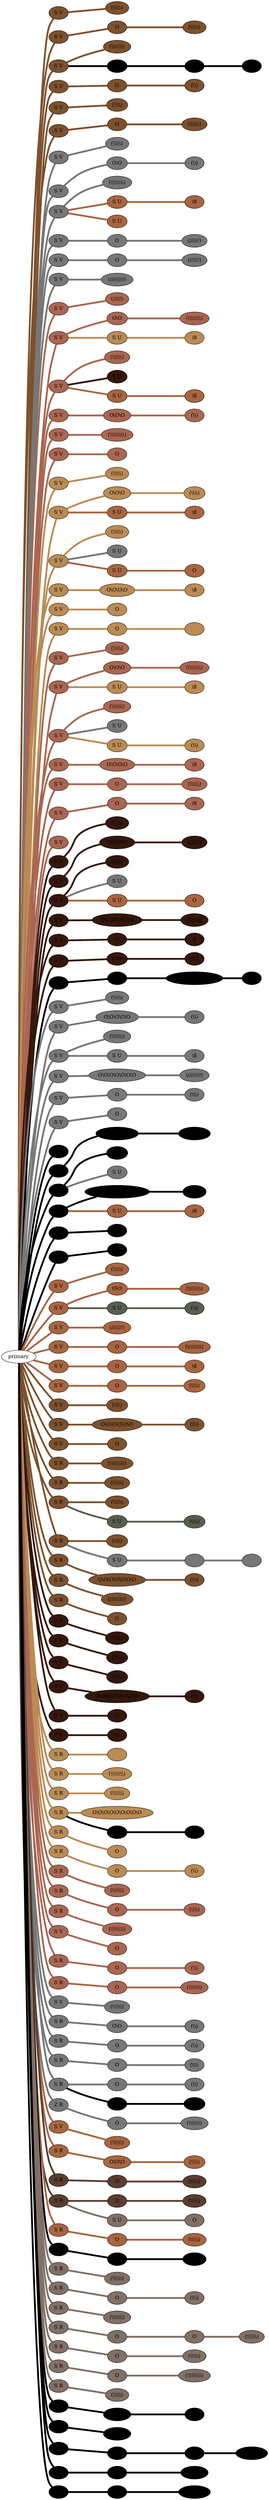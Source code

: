graph {
 graph [rankdir=LR]
"1" [qtype="pendant_node", pendant_colors="#7D512D", pendant_ply="S", pendant_attach="V", pendant_length="36", label="S V", style=filled, fillcolor="#7D512D"]
"primary" -- "1" [qtype="pendant_link",penwidth=5,color="#7D512D"]
"1:0" [qtype="knot_node", knot_value="5", knot_type="L", knot_position="15.5", knot_spin="Z", label="(\\\\\\\\\\)", style=filled, fillcolor="#7D512D"]
"1" -- "1:0" [qtype="knot_link",penwidth=5,color="#7D512D"]
"2" [qtype="pendant_node", pendant_colors="#7D512D", pendant_ply="S", pendant_attach="V", pendant_length="36", label="S V", style=filled, fillcolor="#7D512D"]
"primary" -- "2" [qtype="pendant_link",penwidth=5,color="#7D512D"]
"2:0" [qtype="knot_node", knot_value="1", knot_type="S", knot_position="8.0", knot_spin="Z", label="O", style=filled, fillcolor="#7D512D"]
"2" -- "2:0" [qtype="knot_link",penwidth=5,color="#7D512D"]
"2:1" [qtype="knot_node", knot_value="5", knot_type="L", knot_position="16.0", knot_spin="Z", label="(\\\\\\\\\\)", style=filled, fillcolor="#7D512D"]
"2:0" -- "2:1" [qtype="knot_link",penwidth=5,color="#7D512D"]
"3" [qtype="pendant_node", pendant_colors="#7D512D", pendant_ply="S", pendant_attach="V", pendant_length="37", label="S V", style=filled, fillcolor="#7D512D"]
"primary" -- "3" [qtype="pendant_link",penwidth=5,color="#7D512D"]
"3:0" [qtype="knot_node", knot_value="7", knot_type="L", knot_position="17.0", knot_spin="Z", label="(\\\\\\\\\\\\\\)", style=filled, fillcolor="#7D512D"]
"3" -- "3:0" [qtype="knot_link",penwidth=5,color="#7D512D"]
"3s1" [qtype="pendant_node", pendant_colors="#000000", pendant_ply="S", pendant_attach="U", pendant_length="24", label="S U", style=filled, fillcolor="#000000"]
"3" -- "3s1" [qtype="pendant_link",penwidth=5,color="#000000"]
"3s1:0" [qtype="knot_node", knot_value="1", knot_type="S", knot_position="3.0", knot_spin="Z", label="O", style=filled, fillcolor="#000000"]
"3s1" -- "3s1:0" [qtype="knot_link",penwidth=5,color="#000000"]
"3s1:1" [qtype="knot_node", knot_value="1", knot_type="E", knot_position="12.0", knot_spin="Z", label="\\8", style=filled, fillcolor="#000000"]
"3s1:0" -- "3s1:1" [qtype="knot_link",penwidth=5,color="#000000"]
"4" [qtype="pendant_node", pendant_colors="#7D512D", pendant_ply="S", pendant_attach="V", pendant_length="38", label="S V", style=filled, fillcolor="#7D512D"]
"primary" -- "4" [qtype="pendant_link",penwidth=5,color="#7D512D"]
"4:0" [qtype="knot_node", knot_value="1", knot_type="S", knot_position="8.5", knot_spin="Z", label="O", style=filled, fillcolor="#7D512D"]
"4" -- "4:0" [qtype="knot_link",penwidth=5,color="#7D512D"]
"4:1" [qtype="knot_node", knot_value="2", knot_type="L", knot_position="18.0", knot_spin="Z", label="(\\\\)", style=filled, fillcolor="#7D512D"]
"4:0" -- "4:1" [qtype="knot_link",penwidth=5,color="#7D512D"]
"5" [qtype="pendant_node", pendant_colors="#7D512D", pendant_ply="S", pendant_attach="V", pendant_length="40", label="S V", style=filled, fillcolor="#7D512D"]
"primary" -- "5" [qtype="pendant_link",penwidth=5,color="#7D512D"]
"5:0" [qtype="knot_node", knot_value="4", knot_type="L", knot_position="18.0", knot_spin="Z", label="(\\\\\\\\)", style=filled, fillcolor="#7D512D"]
"5" -- "5:0" [qtype="knot_link",penwidth=5,color="#7D512D"]
"6" [qtype="pendant_node", pendant_colors="#7D512D", pendant_ply="S", pendant_attach="V", pendant_length="36", label="S V", style=filled, fillcolor="#7D512D"]
"primary" -- "6" [qtype="pendant_link",penwidth=5,color="#7D512D"]
"6:0" [qtype="knot_node", knot_value="1", knot_type="S", knot_position="8.5", knot_spin="Z", label="O", style=filled, fillcolor="#7D512D"]
"6" -- "6:0" [qtype="knot_link",penwidth=5,color="#7D512D"]
"6:1" [qtype="knot_node", knot_value="6", knot_type="L", knot_position="18.0", knot_spin="Z", label="(\\\\\\\\\\\\)", style=filled, fillcolor="#7D512D"]
"6:0" -- "6:1" [qtype="knot_link",penwidth=5,color="#7D512D"]
"7" [qtype="pendant_node", pendant_colors="#777777", pendant_ply="S", pendant_attach="V", pendant_length="43", label="S V", style=filled, fillcolor="#777777"]
"primary" -- "7" [qtype="pendant_link",penwidth=5,color="#777777"]
"7:0" [qtype="knot_node", knot_value="5", knot_type="L", knot_position="16.0", knot_spin="Z", label="(\\\\\\\\\\)", style=filled, fillcolor="#777777"]
"7" -- "7:0" [qtype="knot_link",penwidth=5,color="#777777"]
"8" [qtype="pendant_node", pendant_colors="#777777", pendant_ply="S", pendant_attach="V", pendant_length="47", label="S V", style=filled, fillcolor="#777777"]
"primary" -- "8" [qtype="pendant_link",penwidth=5,color="#777777"]
"8:0" [qtype="knot_node", knot_value="2", knot_type="S", knot_position="7.5", knot_spin="Z", label="O\\O", style=filled, fillcolor="#777777"]
"8" -- "8:0" [qtype="knot_link",penwidth=5,color="#777777"]
"8:1" [qtype="knot_node", knot_value="2", knot_type="L", knot_position="16.5", knot_spin="Z", label="(\\\\)", style=filled, fillcolor="#777777"]
"8:0" -- "8:1" [qtype="knot_link",penwidth=5,color="#777777"]
"9" [qtype="pendant_node", pendant_colors="#777777", pendant_ply="S", pendant_attach="V", pendant_length="45", label="S V", style=filled, fillcolor="#777777"]
"primary" -- "9" [qtype="pendant_link",penwidth=5,color="#777777"]
"9:0" [qtype="knot_node", knot_value="8", knot_type="L", knot_position="16.5", knot_spin="Z", label="(\\\\\\\\\\\\\\\\)", style=filled, fillcolor="#777777"]
"9" -- "9:0" [qtype="knot_link",penwidth=5,color="#777777"]
"9s1" [qtype="pendant_node", pendant_colors="#A86540", pendant_ply="S", pendant_attach="U", pendant_length="17", label="S U", style=filled, fillcolor="#A86540"]
"9" -- "9s1" [qtype="pendant_link",penwidth=5,color="#A86540"]
"9s1:0" [qtype="knot_node", knot_value="1", knot_type="E", knot_position="7.0", knot_spin="Z", label="\\8", style=filled, fillcolor="#A86540"]
"9s1" -- "9s1:0" [qtype="knot_link",penwidth=5,color="#A86540"]
"9s2" [qtype="pendant_node", pendant_colors="#A86540", pendant_ply="S", pendant_attach="U", pendant_length="7", label="S U", style=filled, fillcolor="#A86540"]
"9" -- "9s2" [qtype="pendant_link",penwidth=5,color="#A86540"]
"10" [qtype="pendant_node", pendant_colors="#777777", pendant_ply="S", pendant_attach="V", pendant_length="43", label="S V", style=filled, fillcolor="#777777"]
"primary" -- "10" [qtype="pendant_link",penwidth=5,color="#777777"]
"10:0" [qtype="knot_node", knot_value="1", knot_type="S", knot_position="7.0", knot_spin="Z", label="O", style=filled, fillcolor="#777777"]
"10" -- "10:0" [qtype="knot_link",penwidth=5,color="#777777"]
"10:1" [qtype="knot_node", knot_value="6", knot_type="L", knot_position="17.5", knot_spin="S", label="(//////)", style=filled, fillcolor="#777777"]
"10:0" -- "10:1" [qtype="knot_link",penwidth=5,color="#777777"]
"11" [qtype="pendant_node", pendant_colors="#777777", pendant_ply="S", pendant_attach="V", pendant_length="43", label="S V", style=filled, fillcolor="#777777"]
"primary" -- "11" [qtype="pendant_link",penwidth=5,color="#777777"]
"11:0" [qtype="knot_node", knot_value="1", knot_type="S", knot_position="7.0", knot_spin="Z", label="O", style=filled, fillcolor="#777777"]
"11" -- "11:0" [qtype="knot_link",penwidth=5,color="#777777"]
"11:1" [qtype="knot_node", knot_value="6", knot_type="L", knot_position="17.5", knot_spin="S", label="(//////)", style=filled, fillcolor="#777777"]
"11:0" -- "11:1" [qtype="knot_link",penwidth=5,color="#777777"]
"12" [qtype="pendant_node", pendant_colors="#777777", pendant_ply="S", pendant_attach="V", pendant_length="41", label="S V", style=filled, fillcolor="#777777"]
"primary" -- "12" [qtype="pendant_link",penwidth=5,color="#777777"]
"12:0" [qtype="knot_node", knot_value="9", knot_type="L", knot_position="18.0", knot_spin="S", label="(/////////)", style=filled, fillcolor="#777777"]
"12" -- "12:0" [qtype="knot_link",penwidth=5,color="#777777"]
"13" [qtype="pendant_node", pendant_colors="#AA6651", pendant_ply="S", pendant_attach="V", pendant_length="46", label="S V", style=filled, fillcolor="#AA6651"]
"primary" -- "13" [qtype="pendant_link",penwidth=5,color="#AA6651"]
"13:0" [qtype="knot_node", knot_value="5", knot_type="L", knot_position="19.5", knot_spin="S", label="(/////)", style=filled, fillcolor="#AA6651"]
"13" -- "13:0" [qtype="knot_link",penwidth=5,color="#AA6651"]
"14" [qtype="pendant_node", pendant_colors="#AA6651", pendant_ply="S", pendant_attach="V", pendant_length="34", label="S V", style=filled, fillcolor="#AA6651"]
"primary" -- "14" [qtype="pendant_link",penwidth=5,color="#AA6651"]
"14:0" [qtype="knot_node", knot_value="2", knot_type="S", knot_position="8.0", knot_spin="Z", label="O\\O", style=filled, fillcolor="#AA6651"]
"14" -- "14:0" [qtype="knot_link",penwidth=5,color="#AA6651"]
"14:1" [qtype="knot_node", knot_value="8", knot_type="L", knot_position="20.0", knot_spin="Z", label="(\\\\\\\\\\\\\\\\)", style=filled, fillcolor="#AA6651"]
"14:0" -- "14:1" [qtype="knot_link",penwidth=5,color="#AA6651"]
"14s1" [qtype="pendant_node", pendant_colors="#BB8B54", pendant_ply="S", pendant_attach="U", pendant_length="33", label="S U", style=filled, fillcolor="#BB8B54"]
"14" -- "14s1" [qtype="pendant_link",penwidth=5,color="#BB8B54"]
"14s1:0" [qtype="knot_node", knot_value="1", knot_type="E", knot_position="11.0", knot_spin="Z", label="\\8", style=filled, fillcolor="#BB8B54"]
"14s1" -- "14s1:0" [qtype="knot_link",penwidth=5,color="#BB8B54"]
"15" [qtype="pendant_node", pendant_colors="#AA6651", pendant_ply="S", pendant_attach="V", pendant_length="42", label="S V", style=filled, fillcolor="#AA6651"]
"primary" -- "15" [qtype="pendant_link",penwidth=5,color="#AA6651"]
"15:0" [qtype="knot_node", knot_value="6", knot_type="L", knot_position="18.5", knot_spin="Z", label="(\\\\\\\\\\\\)", style=filled, fillcolor="#AA6651"]
"15" -- "15:0" [qtype="knot_link",penwidth=5,color="#AA6651"]
"15s1" [qtype="pendant_node", pendant_colors="#35170C", pendant_ply="S", pendant_attach="U", pendant_length="0", label="S U", style=filled, fillcolor="#35170C"]
"15" -- "15s1" [qtype="pendant_link",penwidth=5,color="#35170C"]
"15s2" [qtype="pendant_node", pendant_colors="#A86540", pendant_ply="S", pendant_attach="U", pendant_length="17", label="S U", style=filled, fillcolor="#A86540"]
"15" -- "15s2" [qtype="pendant_link",penwidth=5,color="#A86540"]
"15s2:0" [qtype="knot_node", knot_value="1", knot_type="E", knot_position="7.5", knot_spin="Z", label="\\8", style=filled, fillcolor="#A86540"]
"15s2" -- "15s2:0" [qtype="knot_link",penwidth=5,color="#A86540"]
"16" [qtype="pendant_node", pendant_colors="#AA6651", pendant_ply="S", pendant_attach="V", pendant_length="44", label="S V", style=filled, fillcolor="#AA6651"]
"primary" -- "16" [qtype="pendant_link",penwidth=5,color="#AA6651"]
"16:0" [qtype="knot_node", knot_value="3", knot_type="S", knot_position="8.0", knot_spin="Z", label="O\\O\\O", style=filled, fillcolor="#AA6651"]
"16" -- "16:0" [qtype="knot_link",penwidth=5,color="#AA6651"]
"16:1" [qtype="knot_node", knot_value="2", knot_type="L", knot_position="18.5", knot_spin="Z", label="(\\\\)", style=filled, fillcolor="#AA6651"]
"16:0" -- "16:1" [qtype="knot_link",penwidth=5,color="#AA6651"]
"17" [qtype="pendant_node", pendant_colors="#AA6651", pendant_ply="S", pendant_attach="V", pendant_length="38", label="S V", style=filled, fillcolor="#AA6651"]
"primary" -- "17" [qtype="pendant_link",penwidth=5,color="#AA6651"]
"17:0" [qtype="knot_node", knot_value="9", knot_type="L", knot_position="19.0", knot_spin="Z", label="(\\\\\\\\\\\\\\\\\\)", style=filled, fillcolor="#AA6651"]
"17" -- "17:0" [qtype="knot_link",penwidth=5,color="#AA6651"]
"18" [qtype="pendant_node", pendant_colors="#AA6651", pendant_ply="S", pendant_attach="V", pendant_length="48", label="S V", style=filled, fillcolor="#AA6651"]
"primary" -- "18" [qtype="pendant_link",penwidth=5,color="#AA6651"]
"18:0" [qtype="knot_node", knot_value="1", knot_type="S", knot_position="8.0", knot_spin="Z", label="O", style=filled, fillcolor="#AA6651"]
"18" -- "18:0" [qtype="knot_link",penwidth=5,color="#AA6651"]
"19" [qtype="pendant_node", pendant_colors="#BB8B54", pendant_ply="S", pendant_attach="V", pendant_length="47", label="S V", style=filled, fillcolor="#BB8B54"]
"primary" -- "19" [qtype="pendant_link",penwidth=5,color="#BB8B54"]
"19:0" [qtype="knot_node", knot_value="5", knot_type="L", knot_position="19.0", knot_spin="Z", label="(\\\\\\\\\\)", style=filled, fillcolor="#BB8B54"]
"19" -- "19:0" [qtype="knot_link",penwidth=5,color="#BB8B54"]
"20" [qtype="pendant_node", pendant_colors="#BB8B54", pendant_ply="S", pendant_attach="V", pendant_length="45", label="S V", style=filled, fillcolor="#BB8B54"]
"primary" -- "20" [qtype="pendant_link",penwidth=5,color="#BB8B54"]
"20:0" [qtype="knot_node", knot_value="3", knot_type="S", knot_position="6.5", knot_spin="Z", label="O\\O\\O", style=filled, fillcolor="#BB8B54"]
"20" -- "20:0" [qtype="knot_link",penwidth=5,color="#BB8B54"]
"20:1" [qtype="knot_node", knot_value="4", knot_type="L", knot_position="20.0", knot_spin="Z", label="(\\\\\\\\)", style=filled, fillcolor="#BB8B54"]
"20:0" -- "20:1" [qtype="knot_link",penwidth=5,color="#BB8B54"]
"20s1" [qtype="pendant_node", pendant_colors="#A86540", pendant_ply="S", pendant_attach="U", pendant_length="14", label="S U", style=filled, fillcolor="#A86540"]
"20" -- "20s1" [qtype="pendant_link",penwidth=5,color="#A86540"]
"20s1:0" [qtype="knot_node", knot_value="1", knot_type="E", knot_position="8.0", knot_spin="Z", label="\\8", style=filled, fillcolor="#A86540"]
"20s1" -- "20s1:0" [qtype="knot_link",penwidth=5,color="#A86540"]
"21" [qtype="pendant_node", pendant_colors="#BB8B54", pendant_ply="S", pendant_attach="V", pendant_length="47", label="S V", style=filled, fillcolor="#BB8B54"]
"primary" -- "21" [qtype="pendant_link",penwidth=5,color="#BB8B54"]
"21:0" [qtype="knot_node", knot_value="5", knot_type="L", knot_position="19.5", knot_spin="Z", label="(\\\\\\\\\\)", style=filled, fillcolor="#BB8B54"]
"21" -- "21:0" [qtype="knot_link",penwidth=5,color="#BB8B54"]
"21s1" [qtype="pendant_node", pendant_colors="#777777", pendant_ply="S", pendant_attach="U", pendant_length="2", label="S U", style=filled, fillcolor="#777777"]
"21" -- "21s1" [qtype="pendant_link",penwidth=5,color="#777777"]
"21s2" [qtype="pendant_node", pendant_colors="#A86540,#777777", pendant_ply="S", pendant_attach="U", pendant_length="10", label="S U", style=filled, fillcolor="#A86540"]
"21" -- "21s2" [qtype="pendant_link",penwidth=5,color="#A86540"]
"21s2:0" [qtype="knot_node", knot_value="1", knot_type="S", knot_position="2.5", knot_spin="Z", label="O", style=filled, fillcolor="#A86540"]
"21s2" -- "21s2:0" [qtype="knot_link",penwidth=5,color="#A86540"]
"22" [qtype="pendant_node", pendant_colors="#BB8B54", pendant_ply="S", pendant_attach="V", pendant_length="48", label="S V", style=filled, fillcolor="#BB8B54"]
"primary" -- "22" [qtype="pendant_link",penwidth=5,color="#BB8B54"]
"22:0" [qtype="knot_node", knot_value="4", knot_type="S", knot_position="7.0", knot_spin="Z", label="O\\O\\O\\O", style=filled, fillcolor="#BB8B54"]
"22" -- "22:0" [qtype="knot_link",penwidth=5,color="#BB8B54"]
"22:1" [qtype="knot_node", knot_value="1", knot_type="E", knot_position="19.0", knot_spin="Z", label="\\8", style=filled, fillcolor="#BB8B54"]
"22:0" -- "22:1" [qtype="knot_link",penwidth=5,color="#BB8B54"]
"23" [qtype="pendant_node", pendant_colors="#BB8B54", pendant_ply="S", pendant_attach="V", pendant_length="47", label="S V", style=filled, fillcolor="#BB8B54"]
"primary" -- "23" [qtype="pendant_link",penwidth=5,color="#BB8B54"]
"23:0" [qtype="knot_node", knot_value="1", knot_type="S", knot_position="6.5", knot_spin="Z", label="O", style=filled, fillcolor="#BB8B54"]
"23" -- "23:0" [qtype="knot_link",penwidth=5,color="#BB8B54"]
"24" [qtype="pendant_node", pendant_colors="#BB8B54", pendant_ply="S", pendant_attach="V", pendant_length="47", label="S V", style=filled, fillcolor="#BB8B54"]
"primary" -- "24" [qtype="pendant_link",penwidth=5,color="#BB8B54"]
"24:0" [qtype="knot_node", knot_value="1", knot_type="S", knot_position="7.0", knot_spin="Z", label="O", style=filled, fillcolor="#BB8B54"]
"24" -- "24:0" [qtype="knot_link",penwidth=5,color="#BB8B54"]
"24:1" [qtype="knot_node", knot_value="1", knot_type="9L", knot_position="19.0", knot_spin="Z", label="", style=filled, fillcolor="#BB8B54"]
"24:0" -- "24:1" [qtype="knot_link",penwidth=5,color="#BB8B54"]
"25" [qtype="pendant_node", pendant_colors="#AA6651,#777777", pendant_ply="S", pendant_attach="V", pendant_length="45", label="S V", style=filled, fillcolor="#AA6651"]
"primary" -- "25" [qtype="pendant_link",penwidth=5,color="#AA6651"]
"25:0" [qtype="knot_node", knot_value="5", knot_type="L", knot_position="21.0", knot_spin="Z", label="(\\\\\\\\\\)", style=filled, fillcolor="#AA6651"]
"25" -- "25:0" [qtype="knot_link",penwidth=5,color="#AA6651"]
"26" [qtype="pendant_node", pendant_colors="#AA6651,#777777", pendant_ply="S", pendant_attach="V", pendant_length="36", label="S V", style=filled, fillcolor="#AA6651"]
"primary" -- "26" [qtype="pendant_link",penwidth=5,color="#AA6651"]
"26:0" [qtype="knot_node", knot_value="3", knot_type="S", knot_position="7.5", knot_spin="Z", label="O\\O\\O", style=filled, fillcolor="#AA6651"]
"26" -- "26:0" [qtype="knot_link",penwidth=5,color="#AA6651"]
"26:1" [qtype="knot_node", knot_value="8", knot_type="L", knot_position="20.0", knot_spin="Z", label="(\\\\\\\\\\\\\\\\)", style=filled, fillcolor="#AA6651"]
"26:0" -- "26:1" [qtype="knot_link",penwidth=5,color="#AA6651"]
"26s1" [qtype="pendant_node", pendant_colors="#BB8B54", pendant_ply="S", pendant_attach="U", pendant_length="16", label="S U", style=filled, fillcolor="#BB8B54"]
"26" -- "26s1" [qtype="pendant_link",penwidth=5,color="#BB8B54"]
"26s1:0" [qtype="knot_node", knot_value="1", knot_type="E", knot_position="7.0", knot_spin="Z", label="\\8", style=filled, fillcolor="#BB8B54"]
"26s1" -- "26s1:0" [qtype="knot_link",penwidth=5,color="#BB8B54"]
"27" [qtype="pendant_node", pendant_colors="#AA6651,#777777", pendant_ply="S", pendant_attach="V", pendant_length="40", label="S V", style=filled, fillcolor="#AA6651"]
"primary" -- "27" [qtype="pendant_link",penwidth=5,color="#AA6651"]
"27:0" [qtype="knot_node", knot_value="7", knot_type="L", knot_position="21.0", knot_spin="Z", label="(\\\\\\\\\\\\\\)", style=filled, fillcolor="#AA6651"]
"27" -- "27:0" [qtype="knot_link",penwidth=5,color="#AA6651"]
"27s1" [qtype="pendant_node", pendant_colors="#777777", pendant_ply="S", pendant_attach="U", pendant_length="2", label="S U", style=filled, fillcolor="#777777"]
"27" -- "27s1" [qtype="pendant_link",penwidth=5,color="#777777"]
"27s2" [qtype="pendant_node", pendant_colors="#BB8B54", pendant_ply="S", pendant_attach="U", pendant_length="26", label="S U", style=filled, fillcolor="#BB8B54"]
"27" -- "27s2" [qtype="pendant_link",penwidth=5,color="#BB8B54"]
"27s2:0" [qtype="knot_node", knot_value="2", knot_type="L", knot_position="8.5", knot_spin="Z", label="(\\\\)", style=filled, fillcolor="#BB8B54"]
"27s2" -- "27s2:0" [qtype="knot_link",penwidth=5,color="#BB8B54"]
"28" [qtype="pendant_node", pendant_colors="#AA6651,#777777", pendant_ply="S", pendant_attach="V", pendant_length="42", label="S V", style=filled, fillcolor="#AA6651"]
"primary" -- "28" [qtype="pendant_link",penwidth=5,color="#AA6651"]
"28:0" [qtype="knot_node", knot_value="4", knot_type="S", knot_position="7.0", knot_spin="Z", label="O\\O\\O\\O", style=filled, fillcolor="#AA6651"]
"28" -- "28:0" [qtype="knot_link",penwidth=5,color="#AA6651"]
"28:1" [qtype="knot_node", knot_value="1", knot_type="E", knot_position="20.0", knot_spin="Z", label="\\8", style=filled, fillcolor="#AA6651"]
"28:0" -- "28:1" [qtype="knot_link",penwidth=5,color="#AA6651"]
"29" [qtype="pendant_node", pendant_colors="#AA6651,#777777", pendant_ply="S", pendant_attach="V", pendant_length="43", label="S V", style=filled, fillcolor="#AA6651"]
"primary" -- "29" [qtype="pendant_link",penwidth=5,color="#AA6651"]
"29:0" [qtype="knot_node", knot_value="1", knot_type="S", knot_position="8.0", knot_spin="Z", label="O", style=filled, fillcolor="#AA6651"]
"29" -- "29:0" [qtype="knot_link",penwidth=5,color="#AA6651"]
"29:1" [qtype="knot_node", knot_value="6", knot_type="L", knot_position="20.5", knot_spin="Z", label="(\\\\\\\\\\\\)", style=filled, fillcolor="#AA6651"]
"29:0" -- "29:1" [qtype="knot_link",penwidth=5,color="#AA6651"]
"30" [qtype="pendant_node", pendant_colors="#AA6651,#777777", pendant_ply="S", pendant_attach="V", pendant_length="48", label="S V", style=filled, fillcolor="#AA6651"]
"primary" -- "30" [qtype="pendant_link",penwidth=5,color="#AA6651"]
"30:0" [qtype="knot_node", knot_value="1", knot_type="S", knot_position="8.0", knot_spin="Z", label="O", style=filled, fillcolor="#AA6651"]
"30" -- "30:0" [qtype="knot_link",penwidth=5,color="#AA6651"]
"30:1" [qtype="knot_node", knot_value="1", knot_type="E", knot_position="23.0", knot_spin="S", label="/8", style=filled, fillcolor="#AA6651"]
"30:0" -- "30:1" [qtype="knot_link",penwidth=5,color="#AA6651"]
"31" [qtype="pendant_node", pendant_colors="#AA6651", pendant_ply="S", pendant_attach="V", pendant_length="68", label="S V", style=filled, fillcolor="#AA6651"]
"primary" -- "31" [qtype="pendant_link",penwidth=5,color="#AA6651"]
"32" [qtype="pendant_node", pendant_colors="#35170C,#777777", pendant_ply="S", pendant_attach="V", pendant_length="42", label="S V", style=filled, fillcolor="#35170C"]
"primary" -- "32" [qtype="pendant_link",penwidth=5,color="#35170C"]
"32:0" [qtype="knot_node", knot_value="5", knot_type="L", knot_position="25.0", knot_spin="Z", label="(\\\\\\\\\\)", style=filled, fillcolor="#35170C"]
"32" -- "32:0" [qtype="knot_link",penwidth=5,color="#35170C"]
"33" [qtype="pendant_node", pendant_colors="#35170C,#777777", pendant_ply="S", pendant_attach="V", pendant_length="37", label="S V", style=filled, fillcolor="#35170C"]
"primary" -- "33" [qtype="pendant_link",penwidth=5,color="#35170C"]
"33:0" [qtype="knot_node", knot_value="4", knot_type="S", knot_position="7.0", knot_spin="Z", label="O\\O\\O\\O", style=filled, fillcolor="#35170C"]
"33" -- "33:0" [qtype="knot_link",penwidth=5,color="#35170C"]
"33:1" [qtype="knot_node", knot_value="6", knot_type="L", knot_position="22.0", knot_spin="S", label="(//////)", style=filled, fillcolor="#35170C"]
"33:0" -- "33:1" [qtype="knot_link",penwidth=5,color="#35170C"]
"34" [qtype="pendant_node", pendant_colors="#35170C,#777777", pendant_ply="S", pendant_attach="V", pendant_length="32", label="S V", style=filled, fillcolor="#35170C"]
"primary" -- "34" [qtype="pendant_link",penwidth=5,color="#35170C"]
"34:0" [qtype="knot_node", knot_value="5", knot_type="L", knot_position="23.0", knot_spin="S", label="(/////)", style=filled, fillcolor="#35170C"]
"34" -- "34:0" [qtype="knot_link",penwidth=5,color="#35170C"]
"34s1" [qtype="pendant_node", pendant_colors="#777777", pendant_ply="S", pendant_attach="U", pendant_length="3", label="S U", style=filled, fillcolor="#777777"]
"34" -- "34s1" [qtype="pendant_link",penwidth=5,color="#777777"]
"34s2" [qtype="pendant_node", pendant_colors="#A86540,#777777", pendant_ply="S", pendant_attach="U", pendant_length="16", label="S U", style=filled, fillcolor="#A86540"]
"34" -- "34s2" [qtype="pendant_link",penwidth=5,color="#A86540"]
"34s2:0" [qtype="knot_node", knot_value="1", knot_type="S", knot_position="4.0", knot_spin="Z", label="O", style=filled, fillcolor="#A86540"]
"34s2" -- "34s2:0" [qtype="knot_link",penwidth=5,color="#A86540"]
"35" [qtype="pendant_node", pendant_colors="#35170C,#777777", pendant_ply="S", pendant_attach="V", pendant_length="33", label="S V", style=filled, fillcolor="#35170C"]
"primary" -- "35" [qtype="pendant_link",penwidth=5,color="#35170C"]
"35:0" [qtype="knot_node", knot_value="6", knot_type="S", knot_position="7.5", knot_spin="Z", label="O\\O\\O\\O\\O\\O", style=filled, fillcolor="#35170C"]
"35" -- "35:0" [qtype="knot_link",penwidth=5,color="#35170C"]
"35:1" [qtype="knot_node", knot_value="7", knot_type="L", knot_position="24.0", knot_spin="Z", label="(\\\\\\\\\\\\\\)", style=filled, fillcolor="#35170C"]
"35:0" -- "35:1" [qtype="knot_link",penwidth=5,color="#35170C"]
"36" [qtype="pendant_node", pendant_colors="#35170C,#777777", pendant_ply="S", pendant_attach="V", pendant_length="43", label="S V", style=filled, fillcolor="#35170C"]
"primary" -- "36" [qtype="pendant_link",penwidth=5,color="#35170C"]
"36:0" [qtype="knot_node", knot_value="1", knot_type="S", knot_position="7.5", knot_spin="Z", label="O", style=filled, fillcolor="#35170C"]
"36" -- "36:0" [qtype="knot_link",penwidth=5,color="#35170C"]
"36:1" [qtype="knot_node", knot_value="1", knot_type="E", knot_position="22.0", knot_spin="S", label="/8", style=filled, fillcolor="#35170C"]
"36:0" -- "36:1" [qtype="knot_link",penwidth=5,color="#35170C"]
"37" [qtype="pendant_node", pendant_colors="#35170C,#777777", pendant_ply="S", pendant_attach="V", pendant_length="36", label="S V", style=filled, fillcolor="#35170C"]
"primary" -- "37" [qtype="pendant_link",penwidth=5,color="#35170C"]
"37:0" [qtype="knot_node", knot_value="2", knot_type="S", knot_position="7.0", knot_spin="Z", label="O\\O", style=filled, fillcolor="#35170C"]
"37" -- "37:0" [qtype="knot_link",penwidth=5,color="#35170C"]
"37:1" [qtype="knot_node", knot_value="3", knot_type="L", knot_position="21.0", knot_spin="Z", label="(\\\\\\)", style=filled, fillcolor="#35170C"]
"37:0" -- "37:1" [qtype="knot_link",penwidth=5,color="#35170C"]
"38" [qtype="pendant_node", pendant_colors="#000000", pendant_ply="S", pendant_attach="V", pendant_length="50", label="S V", style=filled, fillcolor="#000000"]
"primary" -- "38" [qtype="pendant_link",penwidth=5,color="#000000"]
"38:0" [qtype="knot_node", knot_value="1", knot_type="S", knot_position="5.0", knot_spin="Z", label="O", style=filled, fillcolor="#000000"]
"38" -- "38:0" [qtype="knot_link",penwidth=5,color="#000000"]
"38:1" [qtype="knot_node", knot_value="7", knot_type="S", knot_position="13.5", knot_spin="Z", label="O\\O\\O\\O\\O\\O\\O", style=filled, fillcolor="#000000"]
"38:0" -- "38:1" [qtype="knot_link",penwidth=5,color="#000000"]
"38:2" [qtype="knot_node", knot_value="2", knot_type="L", knot_position="26.0", knot_spin="Z", label="(\\\\)", style=filled, fillcolor="#000000"]
"38:1" -- "38:2" [qtype="knot_link",penwidth=5,color="#000000"]
"39" [qtype="pendant_node", pendant_colors="#777777", pendant_ply="S", pendant_attach="V", pendant_length="46", label="S V", style=filled, fillcolor="#777777"]
"primary" -- "39" [qtype="pendant_link",penwidth=5,color="#777777"]
"39:0" [qtype="knot_node", knot_value="5", knot_type="L", knot_position="21.5", knot_spin="Z", label="(\\\\\\\\\\)", style=filled, fillcolor="#777777"]
"39" -- "39:0" [qtype="knot_link",penwidth=5,color="#777777"]
"40" [qtype="pendant_node", pendant_colors="#777777", pendant_ply="S", pendant_attach="V", pendant_length="36", label="S V", style=filled, fillcolor="#777777"]
"primary" -- "40" [qtype="pendant_link",penwidth=5,color="#777777"]
"40:0" [qtype="knot_node", knot_value="5", knot_type="S", knot_position="7.5", knot_spin="Z", label="O\\O\\O\\O\\O", style=filled, fillcolor="#777777"]
"40" -- "40:0" [qtype="knot_link",penwidth=5,color="#777777"]
"40:1" [qtype="knot_node", knot_value="2", knot_type="L", knot_position="21.5", knot_spin="Z", label="(\\\\)", style=filled, fillcolor="#777777"]
"40:0" -- "40:1" [qtype="knot_link",penwidth=5,color="#777777"]
"41" [qtype="pendant_node", pendant_colors="#777777", pendant_ply="S", pendant_attach="V", pendant_length="40", label="S V", style=filled, fillcolor="#777777"]
"primary" -- "41" [qtype="pendant_link",penwidth=5,color="#777777"]
"41:0" [qtype="knot_node", knot_value="7", knot_type="L", knot_position="22.0", knot_spin="Z", label="(\\\\\\\\\\\\\\)", style=filled, fillcolor="#777777"]
"41" -- "41:0" [qtype="knot_link",penwidth=5,color="#777777"]
"41s1" [qtype="pendant_node", pendant_colors="#777777,#35170C", pendant_ply="S", pendant_attach="U", pendant_length="11", label="S U", style=filled, fillcolor="#777777"]
"41" -- "41s1" [qtype="pendant_link",penwidth=5,color="#777777"]
"41s1:0" [qtype="knot_node", knot_value="1", knot_type="E", knot_position="5.5", knot_spin="Z", label="\\8", style=filled, fillcolor="#777777"]
"41s1" -- "41s1:0" [qtype="knot_link",penwidth=5,color="#777777"]
"42" [qtype="pendant_node", pendant_colors="#777777", pendant_ply="S", pendant_attach="V", pendant_length="31", label="S V", style=filled, fillcolor="#777777"]
"primary" -- "42" [qtype="pendant_link",penwidth=5,color="#777777"]
"42:0" [qtype="knot_node", knot_value="7", knot_type="S", knot_position="7.0", knot_spin="Z", label="O\\O\\O\\O\\O\\O\\O", style=filled, fillcolor="#777777"]
"42" -- "42:0" [qtype="knot_link",penwidth=5,color="#777777"]
"42:1" [qtype="knot_node", knot_value="8", knot_type="L", knot_position="19.0", knot_spin="S", label="(////////)", style=filled, fillcolor="#777777"]
"42:0" -- "42:1" [qtype="knot_link",penwidth=5,color="#777777"]
"43" [qtype="pendant_node", pendant_colors="#777777", pendant_ply="S", pendant_attach="V", pendant_length="42", label="S V", style=filled, fillcolor="#777777"]
"primary" -- "43" [qtype="pendant_link",penwidth=5,color="#777777"]
"43:0" [qtype="knot_node", knot_value="1", knot_type="S", knot_position="8.0", knot_spin="Z", label="O", style=filled, fillcolor="#777777"]
"43" -- "43:0" [qtype="knot_link",penwidth=5,color="#777777"]
"43:1" [qtype="knot_node", knot_value="3", knot_type="L", knot_position="23.0", knot_spin="Z", label="(\\\\\\)", style=filled, fillcolor="#777777"]
"43:0" -- "43:1" [qtype="knot_link",penwidth=5,color="#777777"]
"44" [qtype="pendant_node", pendant_colors="#777777", pendant_ply="S", pendant_attach="V", pendant_length="46", label="S V", style=filled, fillcolor="#777777"]
"primary" -- "44" [qtype="pendant_link",penwidth=5,color="#777777"]
"44:0" [qtype="knot_node", knot_value="1", knot_type="S", knot_position="8.5", knot_spin="Z", label="O", style=filled, fillcolor="#777777"]
"44" -- "44:0" [qtype="knot_link",penwidth=5,color="#777777"]
"45" [qtype="pendant_node", pendant_colors="#000000", pendant_ply="S", pendant_attach="V", pendant_length="15", label="S V", style=filled, fillcolor="#000000"]
"primary" -- "45" [qtype="pendant_link",penwidth=5,color="#000000"]
"46" [qtype="pendant_node", pendant_colors="#000000", pendant_ply="S", pendant_attach="V", pendant_length="27", label="S V", style=filled, fillcolor="#000000"]
"primary" -- "46" [qtype="pendant_link",penwidth=5,color="#000000"]
"46:0" [qtype="knot_node", knot_value="5", knot_type="S", knot_position="8.0", knot_spin="Z", label="O\\O\\O\\O\\O", style=filled, fillcolor="#000000"]
"46" -- "46:0" [qtype="knot_link",penwidth=5,color="#000000"]
"46:1" [qtype="knot_node", knot_value="9", knot_type="L", knot_position="16.0", knot_spin="Z", label="(\\\\\\\\\\\\\\\\\\)", style=filled, fillcolor="#000000"]
"46:0" -- "46:1" [qtype="knot_link",penwidth=5,color="#000000"]
"47" [qtype="pendant_node", pendant_colors="#000000", pendant_ply="S", pendant_attach="V", pendant_length="38", label="S V", style=filled, fillcolor="#000000"]
"primary" -- "47" [qtype="pendant_link",penwidth=5,color="#000000"]
"47:0" [qtype="knot_node", knot_value="4", knot_type="L", knot_position="21.5", knot_spin="Z", label="(\\\\\\\\)", style=filled, fillcolor="#000000"]
"47" -- "47:0" [qtype="knot_link",penwidth=5,color="#000000"]
"47s1" [qtype="pendant_node", pendant_colors="#777777", pendant_ply="S", pendant_attach="U", pendant_length="3", label="S U", style=filled, fillcolor="#777777"]
"47" -- "47s1" [qtype="pendant_link",penwidth=5,color="#777777"]
"48" [qtype="pendant_node", pendant_colors="#000000", pendant_ply="S", pendant_attach="V", pendant_length="45", label="S V", style=filled, fillcolor="#000000"]
"primary" -- "48" [qtype="pendant_link",penwidth=5,color="#000000"]
"48:0" [qtype="knot_node", knot_value="8", knot_type="S", knot_position="8.0", knot_spin="Z", label="O\\O\\O\\O\\O\\O\\O\\O", style=filled, fillcolor="#000000"]
"48" -- "48:0" [qtype="knot_link",penwidth=5,color="#000000"]
"48:1" [qtype="knot_node", knot_value="5", knot_type="L", knot_position="21.5", knot_spin="Z", label="(\\\\\\\\\\)", style=filled, fillcolor="#000000"]
"48:0" -- "48:1" [qtype="knot_link",penwidth=5,color="#000000"]
"48s1" [qtype="pendant_node", pendant_colors="#A86540,#777777,#000000", pendant_ply="S", pendant_attach="U", pendant_length="23", label="S U", style=filled, fillcolor="#A86540"]
"48" -- "48s1" [qtype="pendant_link",penwidth=5,color="#A86540"]
"48s1:0" [qtype="knot_node", knot_value="1", knot_type="E", knot_position="11.5", knot_spin="S", label="/8", style=filled, fillcolor="#A86540"]
"48s1" -- "48s1:0" [qtype="knot_link",penwidth=5,color="#A86540"]
"49" [qtype="pendant_node", pendant_colors="#000000", pendant_ply="S", pendant_attach="V", pendant_length="43", label="S V", style=filled, fillcolor="#000000"]
"primary" -- "49" [qtype="pendant_link",penwidth=5,color="#000000"]
"49:0" [qtype="knot_node", knot_value="1", knot_type="S", knot_position="9.0", knot_spin="Z", label="O", style=filled, fillcolor="#000000"]
"49" -- "49:0" [qtype="knot_link",penwidth=5,color="#000000"]
"50" [qtype="pendant_node", pendant_colors="#000000", pendant_ply="S", pendant_attach="V", pendant_length="16", label="S V", style=filled, fillcolor="#000000"]
"primary" -- "50" [qtype="pendant_link",penwidth=5,color="#000000"]
"50:0" [qtype="knot_node", knot_value="1", knot_type="S", knot_position="8.0", knot_spin="Z", label="O", style=filled, fillcolor="#000000"]
"50" -- "50:0" [qtype="knot_link",penwidth=5,color="#000000"]
"51" [qtype="pendant_node", pendant_colors="#A86540,#000000", pendant_ply="S", pendant_attach="V", pendant_length="40", label="S V", style=filled, fillcolor="#A86540"]
"primary" -- "51" [qtype="pendant_link",penwidth=5,color="#A86540"]
"51:0" [qtype="knot_node", knot_value="5", knot_type="L", knot_position="22.5", knot_spin="Z", label="(\\\\\\\\\\)", style=filled, fillcolor="#A86540"]
"51" -- "51:0" [qtype="knot_link",penwidth=5,color="#A86540"]
"52" [qtype="pendant_node", pendant_colors="#A86540,#000000", pendant_ply="S", pendant_attach="V", pendant_length="36", label="S V", style=filled, fillcolor="#A86540"]
"primary" -- "52" [qtype="pendant_link",penwidth=5,color="#A86540"]
"52:0" [qtype="knot_node", knot_value="2", knot_type="S", knot_position="8.0", knot_spin="Z", label="O\\O", style=filled, fillcolor="#A86540"]
"52" -- "52:0" [qtype="knot_link",penwidth=5,color="#A86540"]
"52:1" [qtype="knot_node", knot_value="8", knot_type="L", knot_position="21.0", knot_spin="Z", label="(\\\\\\\\\\\\\\\\)", style=filled, fillcolor="#A86540"]
"52:0" -- "52:1" [qtype="knot_link",penwidth=5,color="#A86540"]
"52s1" [qtype="pendant_node", pendant_colors="#575E4E", pendant_ply="S", pendant_attach="U", pendant_length="36", label="S U", style=filled, fillcolor="#575E4E"]
"52" -- "52s1" [qtype="pendant_link",penwidth=5,color="#575E4E"]
"52s1:0" [qtype="knot_node", knot_value="2", knot_type="L", knot_position="20.5", knot_spin="Z", label="(\\\\)", style=filled, fillcolor="#575E4E"]
"52s1" -- "52s1:0" [qtype="knot_link",penwidth=5,color="#575E4E"]
"53" [qtype="pendant_node", pendant_colors="#A86540,#000000", pendant_ply="S", pendant_attach="V", pendant_length="40", label="S V", style=filled, fillcolor="#A86540"]
"primary" -- "53" [qtype="pendant_link",penwidth=5,color="#A86540"]
"53:0" [qtype="knot_node", knot_value="7", knot_type="L", knot_position="22.5", knot_spin="S", label="(///////)", style=filled, fillcolor="#A86540"]
"53" -- "53:0" [qtype="knot_link",penwidth=5,color="#A86540"]
"54" [qtype="pendant_node", pendant_colors="#A86540,#000000", pendant_ply="S", pendant_attach="V", pendant_length="35", label="S V", style=filled, fillcolor="#A86540"]
"primary" -- "54" [qtype="pendant_link",penwidth=5,color="#A86540"]
"54:0" [qtype="knot_node", knot_value="1", knot_type="S", knot_position="4.5", knot_spin="Z", label="O", style=filled, fillcolor="#A86540"]
"54" -- "54:0" [qtype="knot_link",penwidth=5,color="#A86540"]
"54:1" [qtype="knot_node", knot_value="9", knot_type="L", knot_position="20.5", knot_spin="Z", label="(\\\\\\\\\\\\\\\\\\)", style=filled, fillcolor="#A86540"]
"54:0" -- "54:1" [qtype="knot_link",penwidth=5,color="#A86540"]
"55" [qtype="pendant_node", pendant_colors="#A86540,#000000", pendant_ply="S", pendant_attach="V", pendant_length="45", label="S V", style=filled, fillcolor="#A86540"]
"primary" -- "55" [qtype="pendant_link",penwidth=5,color="#A86540"]
"55:0" [qtype="knot_node", knot_value="1", knot_type="S", knot_position="6.5", knot_spin="Z", label="O", style=filled, fillcolor="#A86540"]
"55" -- "55:0" [qtype="knot_link",penwidth=5,color="#A86540"]
"55:1" [qtype="knot_node", knot_value="1", knot_type="E", knot_position="20.0", knot_spin="Z", label="\\8", style=filled, fillcolor="#A86540"]
"55:0" -- "55:1" [qtype="knot_link",penwidth=5,color="#A86540"]
"56" [qtype="pendant_node", pendant_colors="#A86540,#000000", pendant_ply="S", pendant_attach="V", pendant_length="44", label="S V", style=filled, fillcolor="#A86540"]
"primary" -- "56" [qtype="pendant_link",penwidth=5,color="#A86540"]
"56:0" [qtype="knot_node", knot_value="1", knot_type="S", knot_position="7.5", knot_spin="Z", label="O", style=filled, fillcolor="#A86540"]
"56" -- "56:0" [qtype="knot_link",penwidth=5,color="#A86540"]
"56:1" [qtype="knot_node", knot_value="4", knot_type="L", knot_position="21.5", knot_spin="Z", label="(\\\\\\\\)", style=filled, fillcolor="#A86540"]
"56:0" -- "56:1" [qtype="knot_link",penwidth=5,color="#A86540"]
"57" [qtype="pendant_node", pendant_colors="#7D512D", pendant_ply="S", pendant_attach="V", pendant_length="38", label="S V", style=filled, fillcolor="#7D512D"]
"primary" -- "57" [qtype="pendant_link",penwidth=5,color="#7D512D"]
"57:0" [qtype="knot_node", knot_value="4", knot_type="L", knot_position="22.5", knot_spin="Z", label="(\\\\\\\\)", style=filled, fillcolor="#7D512D"]
"57" -- "57:0" [qtype="knot_link",penwidth=5,color="#7D512D"]
"58" [qtype="pendant_node", pendant_colors="#7D512D", pendant_ply="S", pendant_attach="V", pendant_length="37", label="S V", style=filled, fillcolor="#7D512D"]
"primary" -- "58" [qtype="pendant_link",penwidth=5,color="#7D512D"]
"58:0" [qtype="knot_node", knot_value="6", knot_type="S", knot_position="7.0", knot_spin="Z", label="O\\O\\O\\O\\O\\O", style=filled, fillcolor="#7D512D"]
"58" -- "58:0" [qtype="knot_link",penwidth=5,color="#7D512D"]
"58:1" [qtype="knot_node", knot_value="3", knot_type="L", knot_position="22.5", knot_spin="Z", label="(\\\\\\)", style=filled, fillcolor="#7D512D"]
"58:0" -- "58:1" [qtype="knot_link",penwidth=5,color="#7D512D"]
"59" [qtype="pendant_node", pendant_colors="#7D512D", pendant_ply="S", pendant_attach="V", pendant_length="44", label="S V", style=filled, fillcolor="#7D512D"]
"primary" -- "59" [qtype="pendant_link",penwidth=5,color="#7D512D"]
"59:0" [qtype="knot_node", knot_value="1", knot_type="S", knot_position="8.0", knot_spin="Z", label="O", style=filled, fillcolor="#7D512D"]
"59" -- "59:0" [qtype="knot_link",penwidth=5,color="#7D512D"]
"60" [qtype="pendant_node", pendant_colors="#7D512D", pendant_ply="S", pendant_attach="R", pendant_length="38", label="S R", style=filled, fillcolor="#7D512D"]
"primary" -- "60" [qtype="pendant_link",penwidth=5,color="#7D512D"]
"60:0" [qtype="knot_node", knot_value="9", knot_type="L", knot_position="22.0", knot_spin="Z", label="(\\\\\\\\\\\\\\\\\\)", style=filled, fillcolor="#7D512D"]
"60" -- "60:0" [qtype="knot_link",penwidth=5,color="#7D512D"]
"61" [qtype="pendant_node", pendant_colors="#7D512D", pendant_ply="S", pendant_attach="R", pendant_length="33", label="S R", style=filled, fillcolor="#7D512D"]
"primary" -- "61" [qtype="pendant_link",penwidth=5,color="#7D512D"]
"61:0" [qtype="knot_node", knot_value="6", knot_type="L", knot_position="21.5", knot_spin="Z", label="(\\\\\\\\\\\\)", style=filled, fillcolor="#7D512D"]
"61" -- "61:0" [qtype="knot_link",penwidth=5,color="#7D512D"]
"62" [qtype="pendant_node", pendant_colors="#7D512D", pendant_ply="S", pendant_attach="R", pendant_length="38", label="S R", style=filled, fillcolor="#7D512D"]
"primary" -- "62" [qtype="pendant_link",penwidth=5,color="#7D512D"]
"62:0" [qtype="knot_node", knot_value="5", knot_type="L", knot_position="21.5", knot_spin="Z", label="(\\\\\\\\\\)", style=filled, fillcolor="#7D512D"]
"62" -- "62:0" [qtype="knot_link",penwidth=5,color="#7D512D"]
"62s1" [qtype="pendant_node", pendant_colors="#575E4E", pendant_ply="S", pendant_attach="U", pendant_length="18", label="S U", style=filled, fillcolor="#575E4E"]
"62" -- "62s1" [qtype="pendant_link",penwidth=5,color="#575E4E"]
"62s1:0" [qtype="knot_node", knot_value="4", knot_type="L", knot_position="11.0", knot_spin="Z", label="(\\\\\\\\)", style=filled, fillcolor="#575E4E"]
"62s1" -- "62s1:0" [qtype="knot_link",penwidth=5,color="#575E4E"]
"63" [qtype="pendant_node", pendant_colors="#7D512D", pendant_ply="S", pendant_attach="R", pendant_length="39", label="S R", style=filled, fillcolor="#7D512D"]
"primary" -- "63" [qtype="pendant_link",penwidth=5,color="#7D512D"]
"63:0" [qtype="knot_node", knot_value="4", knot_type="L", knot_position="21.0", knot_spin="Z", label="(\\\\\\\\)", style=filled, fillcolor="#7D512D"]
"63" -- "63:0" [qtype="knot_link",penwidth=5,color="#7D512D"]
"63s1" [qtype="pendant_node", pendant_colors="#777777,#000000", pendant_ply="S", pendant_attach="U", pendant_length="16", label="S U", style=filled, fillcolor="#777777"]
"63" -- "63s1" [qtype="pendant_link",penwidth=5,color="#777777"]
"63s1:0" [qtype="knot_node", knot_value="1", knot_type="YPE?", knot_position="0", knot_spin="N", label="", style=filled, fillcolor="#777777"]
"63s1" -- "63s1:0" [qtype="knot_link",penwidth=5,color="#777777"]
"63s1:1" [qtype="knot_node", knot_value="1", knot_type="IR", knot_position="0", knot_spin="DIR", label="", style=filled, fillcolor="#777777"]
"63s1:0" -- "63s1:1" [qtype="knot_link",penwidth=5,color="#777777"]
"64" [qtype="pendant_node", pendant_colors="#7D512D", pendant_ply="S", pendant_attach="R", pendant_length="29", label="S R", style=filled, fillcolor="#7D512D"]
"primary" -- "64" [qtype="pendant_link",penwidth=5,color="#7D512D"]
"64:0" [qtype="knot_node", knot_value="7", knot_type="S", knot_position="6.5", knot_spin="Z", label="O\\O\\O\\O\\O\\O\\O", style=filled, fillcolor="#7D512D"]
"64" -- "64:0" [qtype="knot_link",penwidth=5,color="#7D512D"]
"64:1" [qtype="knot_node", knot_value="3", knot_type="L", knot_position="21.5", knot_spin="Z", label="(\\\\\\)", style=filled, fillcolor="#7D512D"]
"64:0" -- "64:1" [qtype="knot_link",penwidth=5,color="#7D512D"]
"65" [qtype="pendant_node", pendant_colors="#7D512D", pendant_ply="S", pendant_attach="R", pendant_length="30", label="S R", style=filled, fillcolor="#7D512D"]
"primary" -- "65" [qtype="pendant_link",penwidth=5,color="#7D512D"]
"65:0" [qtype="knot_node", knot_value="9", knot_type="L", knot_position="21.0", knot_spin="S", label="(/////////)", style=filled, fillcolor="#7D512D"]
"65" -- "65:0" [qtype="knot_link",penwidth=5,color="#7D512D"]
"66" [qtype="pendant_node", pendant_colors="#7D512D", pendant_ply="S", pendant_attach="R", pendant_length="42", label="S R", style=filled, fillcolor="#7D512D"]
"primary" -- "66" [qtype="pendant_link",penwidth=5,color="#7D512D"]
"66:0" [qtype="knot_node", knot_value="1", knot_type="S", knot_position="8.5", knot_spin="Z", label="O", style=filled, fillcolor="#7D512D"]
"66" -- "66:0" [qtype="knot_link",penwidth=5,color="#7D512D"]
"67" [qtype="pendant_node", pendant_colors="#35170C,#777777,#777777,#777777,#777777", pendant_ply="S", pendant_attach="R", pendant_length="36", label="S R", style=filled, fillcolor="#35170C"]
"primary" -- "67" [qtype="pendant_link",penwidth=5,color="#35170C"]
"67:0" [qtype="knot_node", knot_value="5", knot_type="L", knot_position="21.5", knot_spin="Z", label="(\\\\\\\\\\)", style=filled, fillcolor="#35170C"]
"67" -- "67:0" [qtype="knot_link",penwidth=5,color="#35170C"]
"68" [qtype="pendant_node", pendant_colors="#35170C,#777777,#777777,#777777", pendant_ply="S", pendant_attach="V", pendant_length="35", label="S V", style=filled, fillcolor="#35170C"]
"primary" -- "68" [qtype="pendant_link",penwidth=5,color="#35170C"]
"68:0" [qtype="knot_node", knot_value="4", knot_type="L", knot_position="21.0", knot_spin="Z", label="(\\\\\\\\)", style=filled, fillcolor="#35170C"]
"68" -- "68:0" [qtype="knot_link",penwidth=5,color="#35170C"]
"69" [qtype="pendant_node", pendant_colors="#35170C,#777777,#777777,#777777,#777777", pendant_ply="S", pendant_attach="V", pendant_length="36", label="S V", style=filled, fillcolor="#35170C"]
"primary" -- "69" [qtype="pendant_link",penwidth=5,color="#35170C"]
"69:0" [qtype="knot_node", knot_value="4", knot_type="L", knot_position="20.0", knot_spin="Z", label="(\\\\\\\\)", style=filled, fillcolor="#35170C"]
"69" -- "69:0" [qtype="knot_link",penwidth=5,color="#35170C"]
"70" [qtype="pendant_node", pendant_colors="#35170C,#777777,#777777,#777777", pendant_ply="S", pendant_attach="V", pendant_length="32", label="S V", style=filled, fillcolor="#35170C"]
"primary" -- "70" [qtype="pendant_link",penwidth=5,color="#35170C"]
"70:0" [qtype="knot_node", knot_value="8", knot_type="S", knot_position="8.5", knot_spin="Z", label="O\\O\\O\\O\\O\\O\\O\\O", style=filled, fillcolor="#35170C"]
"70" -- "70:0" [qtype="knot_link",penwidth=5,color="#35170C"]
"70:1" [qtype="knot_node", knot_value="2", knot_type="L", knot_position="19.0", knot_spin="Z", label="(\\\\)", style=filled, fillcolor="#35170C"]
"70:0" -- "70:1" [qtype="knot_link",penwidth=5,color="#35170C"]
"71" [qtype="pendant_node", pendant_colors="#35170C,#777777,#777777,#777777", pendant_ply="S", pendant_attach="V", pendant_length="38", label="S V", style=filled, fillcolor="#35170C"]
"primary" -- "71" [qtype="pendant_link",penwidth=5,color="#35170C"]
"71:0" [qtype="knot_node", knot_value="1", knot_type="S", knot_position="8.0", knot_spin="Z", label="O", style=filled, fillcolor="#35170C"]
"71" -- "71:0" [qtype="knot_link",penwidth=5,color="#35170C"]
"72" [qtype="pendant_node", pendant_colors="#35170C,#777777,#777777", pendant_ply="S", pendant_attach="V", pendant_length="39", label="S V", style=filled, fillcolor="#35170C"]
"primary" -- "72" [qtype="pendant_link",penwidth=5,color="#35170C"]
"72:0" [qtype="knot_node", knot_value="1", knot_type="S", knot_position="8.5", knot_spin="Z", label="O", style=filled, fillcolor="#35170C"]
"72" -- "72:0" [qtype="knot_link",penwidth=5,color="#35170C"]
"73" [qtype="pendant_node", pendant_colors="#BB8B54", pendant_ply="S", pendant_attach="R", pendant_length="37", label="S R", style=filled, fillcolor="#BB8B54"]
"primary" -- "73" [qtype="pendant_link",penwidth=5,color="#BB8B54"]
"73:0" [qtype="knot_node", knot_value="1", knot_type="URNS?L", knot_position="0", knot_spin="U", label="", style=filled, fillcolor="#BB8B54"]
"73" -- "73:0" [qtype="knot_link",penwidth=5,color="#BB8B54"]
"74" [qtype="pendant_node", pendant_colors="#BB8B54", pendant_ply="S", pendant_attach="R", pendant_length="38", label="S R", style=filled, fillcolor="#BB8B54"]
"primary" -- "74" [qtype="pendant_link",penwidth=5,color="#BB8B54"]
"74:0" [qtype="knot_node", knot_value="8", knot_type="L", knot_position="19.5", knot_spin="Z", label="(\\\\\\\\\\\\\\\\)", style=filled, fillcolor="#BB8B54"]
"74" -- "74:0" [qtype="knot_link",penwidth=5,color="#BB8B54"]
"75" [qtype="pendant_node", pendant_colors="#BB8B54", pendant_ply="S", pendant_attach="R", pendant_length="39", label="S R", style=filled, fillcolor="#BB8B54"]
"primary" -- "75" [qtype="pendant_link",penwidth=5,color="#BB8B54"]
"75:0" [qtype="knot_node", knot_value="6", knot_type="L", knot_position="21.0", knot_spin="Z", label="(\\\\\\\\\\\\)", style=filled, fillcolor="#BB8B54"]
"75" -- "75:0" [qtype="knot_link",penwidth=5,color="#BB8B54"]
"76" [qtype="pendant_node", pendant_colors="#BB8B54", pendant_ply="S", pendant_attach="R", pendant_length="39", label="S R", style=filled, fillcolor="#BB8B54"]
"primary" -- "76" [qtype="pendant_link",penwidth=5,color="#BB8B54"]
"76:0" [qtype="knot_node", knot_value="9", knot_type="S", knot_position="8.0", knot_spin="Z", label="O\\O\\O\\O\\O\\O\\O\\O\\O", style=filled, fillcolor="#BB8B54"]
"76" -- "76:0" [qtype="knot_link",penwidth=5,color="#BB8B54"]
"76s1" [qtype="pendant_node", pendant_colors="#000000,#777777", pendant_ply="S", pendant_attach="U", pendant_length="18", label="S U", style=filled, fillcolor="#000000"]
"76" -- "76s1" [qtype="pendant_link",penwidth=5,color="#000000"]
"76s1:0" [qtype="knot_node", knot_value="2", knot_type="L", knot_position="8.5", knot_spin="S", label="(//)", style=filled, fillcolor="#000000"]
"76s1" -- "76s1:0" [qtype="knot_link",penwidth=5,color="#000000"]
"77" [qtype="pendant_node", pendant_colors="#BB8B54", pendant_ply="S", pendant_attach="R", pendant_length="50", label="S R", style=filled, fillcolor="#BB8B54"]
"primary" -- "77" [qtype="pendant_link",penwidth=5,color="#BB8B54"]
"77:0" [qtype="knot_node", knot_value="1", knot_type="S", knot_position="8.5", knot_spin="Z", label="O", style=filled, fillcolor="#BB8B54"]
"77" -- "77:0" [qtype="knot_link",penwidth=5,color="#BB8B54"]
"78" [qtype="pendant_node", pendant_colors="#BB8B54", pendant_ply="S", pendant_attach="R", pendant_length="42", label="S R", style=filled, fillcolor="#BB8B54"]
"primary" -- "78" [qtype="pendant_link",penwidth=5,color="#BB8B54"]
"78:0" [qtype="knot_node", knot_value="1", knot_type="S", knot_position="8.0", knot_spin="Z", label="O", style=filled, fillcolor="#BB8B54"]
"78" -- "78:0" [qtype="knot_link",penwidth=5,color="#BB8B54"]
"78:1" [qtype="knot_node", knot_value="2", knot_type="L", knot_position="22.5", knot_spin="Z", label="(\\\\)", style=filled, fillcolor="#BB8B54"]
"78:0" -- "78:1" [qtype="knot_link",penwidth=5,color="#BB8B54"]
"79" [qtype="pendant_node", pendant_colors="#AA6651,#777777", pendant_ply="S", pendant_attach="R", pendant_length="38", label="S R", style=filled, fillcolor="#AA6651"]
"primary" -- "79" [qtype="pendant_link",penwidth=5,color="#AA6651"]
"79:0" [qtype="knot_node", knot_value="6", knot_type="L", knot_position="20.5", knot_spin="Z", label="(\\\\\\\\\\\\)", style=filled, fillcolor="#AA6651"]
"79" -- "79:0" [qtype="knot_link",penwidth=5,color="#AA6651"]
"80" [qtype="pendant_node", pendant_colors="#AA6651", pendant_ply="S", pendant_attach="R", pendant_length="44", label="S R", style=filled, fillcolor="#AA6651"]
"primary" -- "80" [qtype="pendant_link",penwidth=5,color="#AA6651"]
"80:0" [qtype="knot_node", knot_value="1", knot_type="S", knot_position="8.5", knot_spin="Z", label="O", style=filled, fillcolor="#AA6651"]
"80" -- "80:0" [qtype="knot_link",penwidth=5,color="#AA6651"]
"80:1" [qtype="knot_node", knot_value="4", knot_type="L", knot_position="20.0", knot_spin="Z", label="(\\\\\\\\)", style=filled, fillcolor="#AA6651"]
"80:0" -- "80:1" [qtype="knot_link",penwidth=5,color="#AA6651"]
"81" [qtype="pendant_node", pendant_colors="#AA6651", pendant_ply="S", pendant_attach="R", pendant_length="44", label="S R", style=filled, fillcolor="#AA6651"]
"primary" -- "81" [qtype="pendant_link",penwidth=5,color="#AA6651"]
"81:0" [qtype="knot_node", knot_value="8", knot_type="L", knot_position="20.0", knot_spin="Z", label="(\\\\\\\\\\\\\\\\)", style=filled, fillcolor="#AA6651"]
"81" -- "81:0" [qtype="knot_link",penwidth=5,color="#AA6651"]
"82" [qtype="pendant_node", pendant_colors="#AA6651", pendant_ply="S", pendant_attach="V", pendant_length="42", label="S V", style=filled, fillcolor="#AA6651"]
"primary" -- "82" [qtype="pendant_link",penwidth=5,color="#AA6651"]
"82:0" [qtype="knot_node", knot_value="1", knot_type="S", knot_position="4.5", knot_spin="Z", label="O", style=filled, fillcolor="#AA6651"]
"82" -- "82:0" [qtype="knot_link",penwidth=5,color="#AA6651"]
"83" [qtype="pendant_node", pendant_colors="#AA6651", pendant_ply="S", pendant_attach="R", pendant_length="48", label="S R", style=filled, fillcolor="#AA6651"]
"primary" -- "83" [qtype="pendant_link",penwidth=5,color="#AA6651"]
"83:0" [qtype="knot_node", knot_value="1", knot_type="S", knot_position="8.5", knot_spin="Z", label="O", style=filled, fillcolor="#AA6651"]
"83" -- "83:0" [qtype="knot_link",penwidth=5,color="#AA6651"]
"83:1" [qtype="knot_node", knot_value="2", knot_type="L", knot_position="22.5", knot_spin="Z", label="(\\\\)", style=filled, fillcolor="#AA6651"]
"83:0" -- "83:1" [qtype="knot_link",penwidth=5,color="#AA6651"]
"84" [qtype="pendant_node", pendant_colors="#AA6651,#777777", pendant_ply="S", pendant_attach="R", pendant_length="36", label="S R", style=filled, fillcolor="#AA6651"]
"primary" -- "84" [qtype="pendant_link",penwidth=5,color="#AA6651"]
"84:0" [qtype="knot_node", knot_value="1", knot_type="S", knot_position="8.0", knot_spin="Z", label="O", style=filled, fillcolor="#AA6651"]
"84" -- "84:0" [qtype="knot_link",penwidth=5,color="#AA6651"]
"84:1" [qtype="knot_node", knot_value="7", knot_type="L", knot_position="22.0", knot_spin="Z", label="(\\\\\\\\\\\\\\)", style=filled, fillcolor="#AA6651"]
"84:0" -- "84:1" [qtype="knot_link",penwidth=5,color="#AA6651"]
"85" [qtype="pendant_node", pendant_colors="#777777", pendant_ply="S", pendant_attach="V", pendant_length="30", label="S V", style=filled, fillcolor="#777777"]
"primary" -- "85" [qtype="pendant_link",penwidth=5,color="#777777"]
"85:0" [qtype="knot_node", knot_value="6", knot_type="L", knot_position="19.5", knot_spin="Z", label="(\\\\\\\\\\\\)", style=filled, fillcolor="#777777"]
"85" -- "85:0" [qtype="knot_link",penwidth=5,color="#777777"]
"86" [qtype="pendant_node", pendant_colors="#777777", pendant_ply="S", pendant_attach="R", pendant_length="37", label="S R", style=filled, fillcolor="#777777"]
"primary" -- "86" [qtype="pendant_link",penwidth=5,color="#777777"]
"86:0" [qtype="knot_node", knot_value="2", knot_type="S", knot_position="8.5", knot_spin="Z", label="O\\O", style=filled, fillcolor="#777777"]
"86" -- "86:0" [qtype="knot_link",penwidth=5,color="#777777"]
"86:1" [qtype="knot_node", knot_value="2", knot_type="L", knot_position="20.0", knot_spin="Z", label="(\\\\)", style=filled, fillcolor="#777777"]
"86:0" -- "86:1" [qtype="knot_link",penwidth=5,color="#777777"]
"87" [qtype="pendant_node", pendant_colors="#777777", pendant_ply="S", pendant_attach="R", pendant_length="37", label="S R", style=filled, fillcolor="#777777"]
"primary" -- "87" [qtype="pendant_link",penwidth=5,color="#777777"]
"87:0" [qtype="knot_node", knot_value="1", knot_type="S", knot_position="8.5", knot_spin="Z", label="O", style=filled, fillcolor="#777777"]
"87" -- "87:0" [qtype="knot_link",penwidth=5,color="#777777"]
"87:1" [qtype="knot_node", knot_value="2", knot_type="L", knot_position="20.5", knot_spin="Z", label="(\\\\)", style=filled, fillcolor="#777777"]
"87:0" -- "87:1" [qtype="knot_link",penwidth=5,color="#777777"]
"88" [qtype="pendant_node", pendant_colors="#777777", pendant_ply="S", pendant_attach="R", pendant_length="30", label="S R", style=filled, fillcolor="#777777"]
"primary" -- "88" [qtype="pendant_link",penwidth=5,color="#777777"]
"88:0" [qtype="knot_node", knot_value="1", knot_type="S", knot_position="4.0", knot_spin="Z", label="O", style=filled, fillcolor="#777777"]
"88" -- "88:0" [qtype="knot_link",penwidth=5,color="#777777"]
"88:1" [qtype="knot_node", knot_value="3", knot_type="L", knot_position="23.5", knot_spin="Z", label="(\\\\\\)", style=filled, fillcolor="#777777"]
"88:0" -- "88:1" [qtype="knot_link",penwidth=5,color="#777777"]
"89" [qtype="pendant_node", pendant_colors="#777777", pendant_ply="S", pendant_attach="R", pendant_length="36", label="S R", style=filled, fillcolor="#777777"]
"primary" -- "89" [qtype="pendant_link",penwidth=5,color="#777777"]
"89:0" [qtype="knot_node", knot_value="1", knot_type="S", knot_position="8.0", knot_spin="Z", label="O", style=filled, fillcolor="#777777"]
"89" -- "89:0" [qtype="knot_link",penwidth=5,color="#777777"]
"89:1" [qtype="knot_node", knot_value="2", knot_type="L", knot_position="21.0", knot_spin="Z", label="(\\\\)", style=filled, fillcolor="#777777"]
"89:0" -- "89:1" [qtype="knot_link",penwidth=5,color="#777777"]
"89s1" [qtype="pendant_node", pendant_colors="#000000,#777777", pendant_ply="S", pendant_attach="V", pendant_length="10", label="S V", style=filled, fillcolor="#000000"]
"89" -- "89s1" [qtype="pendant_link",penwidth=5,color="#000000"]
"89s1:0" [qtype="knot_node", knot_value="4", knot_type="L", knot_position="4.0", knot_spin="Z", label="(\\\\\\\\)", style=filled, fillcolor="#000000"]
"89s1" -- "89s1:0" [qtype="knot_link",penwidth=5,color="#000000"]
"90" [qtype="pendant_node", pendant_colors="#777777", pendant_ply="Z", pendant_attach="R", pendant_length="34", label="Z R", style=filled, fillcolor="#777777"]
"primary" -- "90" [qtype="pendant_link",penwidth=5,color="#777777"]
"90:0" [qtype="knot_node", knot_value="1", knot_type="S", knot_position="8.0", knot_spin="Z", label="O", style=filled, fillcolor="#777777"]
"90" -- "90:0" [qtype="knot_link",penwidth=5,color="#777777"]
"90:1" [qtype="knot_node", knot_value="7", knot_type="L", knot_position="22.5", knot_spin="Z", label="(\\\\\\\\\\\\\\)", style=filled, fillcolor="#777777"]
"90:0" -- "90:1" [qtype="knot_link",penwidth=5,color="#777777"]
"91" [qtype="pendant_node", pendant_colors="#A86540,#777777", pendant_ply="S", pendant_attach="V", pendant_length="37", label="S V", style=filled, fillcolor="#A86540"]
"primary" -- "91" [qtype="pendant_link",penwidth=5,color="#A86540"]
"91:0" [qtype="knot_node", knot_value="6", knot_type="L", knot_position="20.0", knot_spin="Z", label="(\\\\\\\\\\\\)", style=filled, fillcolor="#A86540"]
"91" -- "91:0" [qtype="knot_link",penwidth=5,color="#A86540"]
"92" [qtype="pendant_node", pendant_colors="#A86540,#777777", pendant_ply="S", pendant_attach="R", pendant_length="34", label="S R", style=filled, fillcolor="#A86540"]
"primary" -- "92" [qtype="pendant_link",penwidth=5,color="#A86540"]
"92:0" [qtype="knot_node", knot_value="3", knot_type="S", knot_position="6.0", knot_spin="Z", label="O\\O\\O", style=filled, fillcolor="#A86540"]
"92" -- "92:0" [qtype="knot_link",penwidth=5,color="#A86540"]
"92:1" [qtype="knot_node", knot_value="4", knot_type="L", knot_position="17.5", knot_spin="Z", label="(\\\\\\\\)", style=filled, fillcolor="#A86540"]
"92:0" -- "92:1" [qtype="knot_link",penwidth=5,color="#A86540"]
"93" [qtype="pendant_node", pendant_colors="#5A3D30,#777777", pendant_ply="S", pendant_attach="R", pendant_length="36", label="S R", style=filled, fillcolor="#5A3D30"]
"primary" -- "93" [qtype="pendant_link",penwidth=5,color="#5A3D30"]
"93:0" [qtype="knot_node", knot_value="1", knot_type="S", knot_position="8.0", knot_spin="Z", label="O", style=filled, fillcolor="#5A3D30"]
"93" -- "93:0" [qtype="knot_link",penwidth=5,color="#5A3D30"]
"93:1" [qtype="knot_node", knot_value="5", knot_type="L", knot_position="18.5", knot_spin="Z", label="(\\\\\\\\\\)", style=filled, fillcolor="#5A3D30"]
"93:0" -- "93:1" [qtype="knot_link",penwidth=5,color="#5A3D30"]
"94" [qtype="pendant_node", pendant_colors="#5A3D30,#777777", pendant_ply="S", pendant_attach="R", pendant_length="35", label="S R", style=filled, fillcolor="#5A3D30"]
"primary" -- "94" [qtype="pendant_link",penwidth=5,color="#5A3D30"]
"94:0" [qtype="knot_node", knot_value="1", knot_type="S", knot_position="3.0", knot_spin="Z", label="O", style=filled, fillcolor="#5A3D30"]
"94" -- "94:0" [qtype="knot_link",penwidth=5,color="#5A3D30"]
"94:1" [qtype="knot_node", knot_value="5", knot_type="L", knot_position="18.5", knot_spin="Z", label="(\\\\\\\\\\)", style=filled, fillcolor="#5A3D30"]
"94:0" -- "94:1" [qtype="knot_link",penwidth=5,color="#5A3D30"]
"94s1" [qtype="pendant_node", pendant_colors="#817066,#777777,#777777", pendant_ply="S", pendant_attach="U", pendant_length="29", label="S U", style=filled, fillcolor="#817066"]
"94" -- "94s1" [qtype="pendant_link",penwidth=5,color="#817066"]
"94s1:0" [qtype="knot_node", knot_value="1", knot_type="S", knot_position="3.0", knot_spin="Z", label="O", style=filled, fillcolor="#817066"]
"94s1" -- "94s1:0" [qtype="knot_link",penwidth=5,color="#817066"]
"95" [qtype="pendant_node", pendant_colors="#A86540,#777777", pendant_ply="S", pendant_attach="R", pendant_length="36", label="S R", style=filled, fillcolor="#A86540"]
"primary" -- "95" [qtype="pendant_link",penwidth=5,color="#A86540"]
"95:0" [qtype="knot_node", knot_value="1", knot_type="S", knot_position="7.5", knot_spin="Z", label="O", style=filled, fillcolor="#A86540"]
"95" -- "95:0" [qtype="knot_link",penwidth=5,color="#A86540"]
"95:1" [qtype="knot_node", knot_value="5", knot_type="L", knot_position="19.5", knot_spin="Z", label="(\\\\\\\\\\)", style=filled, fillcolor="#A86540"]
"95:0" -- "95:1" [qtype="knot_link",penwidth=5,color="#A86540"]
"96" [qtype="pendant_node", pendant_colors="#000000", pendant_ply="S", pendant_attach="R", pendant_length="36", label="S R", style=filled, fillcolor="#000000"]
"primary" -- "96" [qtype="pendant_link",penwidth=5,color="#000000"]
"96:0" [qtype="knot_node", knot_value="1", knot_type="S", knot_position="7.5", knot_spin="Z", label="O", style=filled, fillcolor="#000000"]
"96" -- "96:0" [qtype="knot_link",penwidth=5,color="#000000"]
"96:1" [qtype="knot_node", knot_value="5", knot_type="L", knot_position="19.0", knot_spin="Z", label="(\\\\\\\\\\)", style=filled, fillcolor="#000000"]
"96:0" -- "96:1" [qtype="knot_link",penwidth=5,color="#000000"]
"97" [qtype="pendant_node", pendant_colors="#817066,#A86540,#777777", pendant_ply="S", pendant_attach="R", pendant_length="36", label="S R", style=filled, fillcolor="#817066"]
"primary" -- "97" [qtype="pendant_link",penwidth=5,color="#817066"]
"97:0" [qtype="knot_node", knot_value="6", knot_type="L", knot_position="18.5", knot_spin="Z", label="(\\\\\\\\\\\\)", style=filled, fillcolor="#817066"]
"97" -- "97:0" [qtype="knot_link",penwidth=5,color="#817066"]
"98" [qtype="pendant_node", pendant_colors="#817066,#A86540,#777777", pendant_ply="S", pendant_attach="R", pendant_length="36", label="S R", style=filled, fillcolor="#817066"]
"primary" -- "98" [qtype="pendant_link",penwidth=5,color="#817066"]
"98:0" [qtype="knot_node", knot_value="1", knot_type="S", knot_position="5.5", knot_spin="Z", label="O", style=filled, fillcolor="#817066"]
"98" -- "98:0" [qtype="knot_link",penwidth=5,color="#817066"]
"98:1" [qtype="knot_node", knot_value="3", knot_type="L", knot_position="18.0", knot_spin="Z", label="(\\\\\\)", style=filled, fillcolor="#817066"]
"98:0" -- "98:1" [qtype="knot_link",penwidth=5,color="#817066"]
"99" [qtype="pendant_node", pendant_colors="#817066,#A86540,#777777", pendant_ply="S", pendant_attach="R", pendant_length="34", label="S R", style=filled, fillcolor="#817066"]
"primary" -- "99" [qtype="pendant_link",penwidth=5,color="#817066"]
"99:0" [qtype="knot_node", knot_value="7", knot_type="L", knot_position="17.5", knot_spin="Z", label="(\\\\\\\\\\\\\\)", style=filled, fillcolor="#817066"]
"99" -- "99:0" [qtype="knot_link",penwidth=5,color="#817066"]
"100" [qtype="pendant_node", pendant_colors="#817066,#A86540,#777777", pendant_ply="S", pendant_attach="R", pendant_length="33", label="S R", style=filled, fillcolor="#817066"]
"primary" -- "100" [qtype="pendant_link",penwidth=5,color="#817066"]
"100:0" [qtype="knot_node", knot_value="1", knot_type="S", knot_position="2.5", knot_spin="Z", label="O", style=filled, fillcolor="#817066"]
"100" -- "100:0" [qtype="knot_link",penwidth=5,color="#817066"]
"100:1" [qtype="knot_node", knot_value="1", knot_type="S", knot_position="5.5", knot_spin="Z", label="O", style=filled, fillcolor="#817066"]
"100:0" -- "100:1" [qtype="knot_link",penwidth=5,color="#817066"]
"100:2" [qtype="knot_node", knot_value="6", knot_type="L", knot_position="18.0", knot_spin="Z", label="(\\\\\\\\\\\\)", style=filled, fillcolor="#817066"]
"100:1" -- "100:2" [qtype="knot_link",penwidth=5,color="#817066"]
"101" [qtype="pendant_node", pendant_colors="#817066,#A86540,#777777", pendant_ply="S", pendant_attach="R", pendant_length="38", label="S R", style=filled, fillcolor="#817066"]
"primary" -- "101" [qtype="pendant_link",penwidth=5,color="#817066"]
"101:0" [qtype="knot_node", knot_value="1", knot_type="S", knot_position="5.5", knot_spin="Z", label="O", style=filled, fillcolor="#817066"]
"101" -- "101:0" [qtype="knot_link",penwidth=5,color="#817066"]
"101:1" [qtype="knot_node", knot_value="5", knot_type="L", knot_position="18.5", knot_spin="Z", label="(\\\\\\\\\\)", style=filled, fillcolor="#817066"]
"101:0" -- "101:1" [qtype="knot_link",penwidth=5,color="#817066"]
"102" [qtype="pendant_node", pendant_colors="#817066,#A86540", pendant_ply="S", pendant_attach="R", pendant_length="33", label="S R", style=filled, fillcolor="#817066"]
"primary" -- "102" [qtype="pendant_link",penwidth=5,color="#817066"]
"102:0" [qtype="knot_node", knot_value="1", knot_type="S", knot_position="5.5", knot_spin="Z", label="O", style=filled, fillcolor="#817066"]
"102" -- "102:0" [qtype="knot_link",penwidth=5,color="#817066"]
"102:1" [qtype="knot_node", knot_value="9", knot_type="L", knot_position="18.0", knot_spin="Z", label="(\\\\\\\\\\\\\\\\\\)", style=filled, fillcolor="#817066"]
"102:0" -- "102:1" [qtype="knot_link",penwidth=5,color="#817066"]
"103" [qtype="pendant_node", pendant_colors="#817066,#A86540", pendant_ply="S", pendant_attach="R", pendant_length="39", label="S R", style=filled, fillcolor="#817066"]
"primary" -- "103" [qtype="pendant_link",penwidth=5,color="#817066"]
"103:0" [qtype="knot_node", knot_value="5", knot_type="L", knot_position="18.0", knot_spin="Z", label="(\\\\\\\\\\)", style=filled, fillcolor="#817066"]
"103" -- "103:0" [qtype="knot_link",penwidth=5,color="#817066"]
"104" [qtype="pendant_node", pendant_colors="#000000,#A86540", pendant_ply="S", pendant_attach="R", pendant_length="30", label="S R", style=filled, fillcolor="#000000"]
"primary" -- "104" [qtype="pendant_link",penwidth=5,color="#000000"]
"104:0" [qtype="knot_node", knot_value="3", knot_type="S", knot_position="6.0", knot_spin="Z", label="O\\O\\O", style=filled, fillcolor="#000000"]
"104" -- "104:0" [qtype="knot_link",penwidth=5,color="#000000"]
"104:1" [qtype="knot_node", knot_value="2", knot_type="L", knot_position="17.5", knot_spin="Z", label="(\\\\)", style=filled, fillcolor="#000000"]
"104:0" -- "104:1" [qtype="knot_link",penwidth=5,color="#000000"]
"105" [qtype="pendant_node", pendant_colors="#000000,#A86540", pendant_ply="S", pendant_attach="V", pendant_length="30", label="S V", style=filled, fillcolor="#000000"]
"primary" -- "105" [qtype="pendant_link",penwidth=5,color="#000000"]
"105:0" [qtype="knot_node", knot_value="7", knot_type="L", knot_position="17.5", knot_spin="Z", label="(\\\\\\\\\\\\\\)", style=filled, fillcolor="#000000"]
"105" -- "105:0" [qtype="knot_link",penwidth=5,color="#000000"]
"106" [qtype="pendant_node", pendant_colors="#000000,#A86540", pendant_ply="S", pendant_attach="R", pendant_length="31", label="S R", style=filled, fillcolor="#000000"]
"primary" -- "106" [qtype="pendant_link",penwidth=5,color="#000000"]
"106:0" [qtype="knot_node", knot_value="1", knot_type="S", knot_position="3.0", knot_spin="Z", label="O", style=filled, fillcolor="#000000"]
"106" -- "106:0" [qtype="knot_link",penwidth=5,color="#000000"]
"106:1" [qtype="knot_node", knot_value="1", knot_type="S", knot_position="6.5", knot_spin="Z", label="O", style=filled, fillcolor="#000000"]
"106:0" -- "106:1" [qtype="knot_link",penwidth=5,color="#000000"]
"106:2" [qtype="knot_node", knot_value="9", knot_type="L", knot_position="17.5", knot_spin="Z", label="(\\\\\\\\\\\\\\\\\\)", style=filled, fillcolor="#000000"]
"106:1" -- "106:2" [qtype="knot_link",penwidth=5,color="#000000"]
"107" [qtype="pendant_node", pendant_colors="#000000,#A86540", pendant_ply="S", pendant_attach="R", pendant_length="31", label="S R", style=filled, fillcolor="#000000"]
"primary" -- "107" [qtype="pendant_link",penwidth=5,color="#000000"]
"107:0" [qtype="knot_node", knot_value="1", knot_type="S", knot_position="6.5", knot_spin="Z", label="O", style=filled, fillcolor="#000000"]
"107" -- "107:0" [qtype="knot_link",penwidth=5,color="#000000"]
"107:1" [qtype="knot_node", knot_value="7", knot_type="L", knot_position="17.0", knot_spin="Z", label="(\\\\\\\\\\\\\\)", style=filled, fillcolor="#000000"]
"107:0" -- "107:1" [qtype="knot_link",penwidth=5,color="#000000"]
"108" [qtype="pendant_node", pendant_colors="#000000,#A86540", pendant_ply="S", pendant_attach="V", pendant_length="32", label="S V", style=filled, fillcolor="#000000"]
"primary" -- "108" [qtype="pendant_link",penwidth=5,color="#000000"]
"108:0" [qtype="knot_node", knot_value="1", knot_type="S", knot_position="6.5", knot_spin="Z", label="O", style=filled, fillcolor="#000000"]
"108" -- "108:0" [qtype="knot_link",penwidth=5,color="#000000"]
"108:1" [qtype="knot_node", knot_value="9", knot_type="L", knot_position="16.5", knot_spin="Z", label="(\\\\\\\\\\\\\\\\\\)", style=filled, fillcolor="#000000"]
"108:0" -- "108:1" [qtype="knot_link",penwidth=5,color="#000000"]
}
